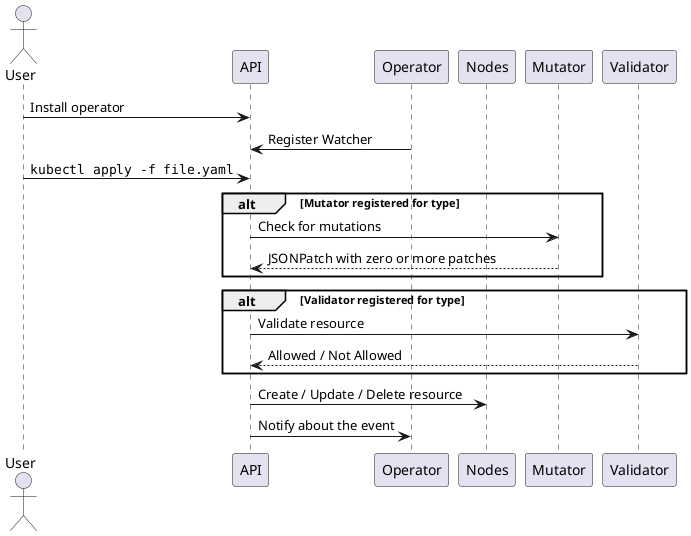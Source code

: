 @startuml
skinparam backgroundcolor transparent

actor User as u
participant "API" as api
participant "Operator" as op
participant "Nodes" as node
participant "Mutator" as mut
participant "Validator" as val

u -> api : Install operator
op -> api : Register Watcher
u -> api : ""kubectl apply -f file.yaml""

alt Mutator registered for type
    api -> mut : Check for mutations
    mut --> api : JSONPatch with zero or more patches
end

alt Validator registered for type
    api -> val : Validate resource
    val --> api : Allowed / Not Allowed
end

api -> node : Create / Update / Delete resource
api -> op : Notify about the event

@enduml
